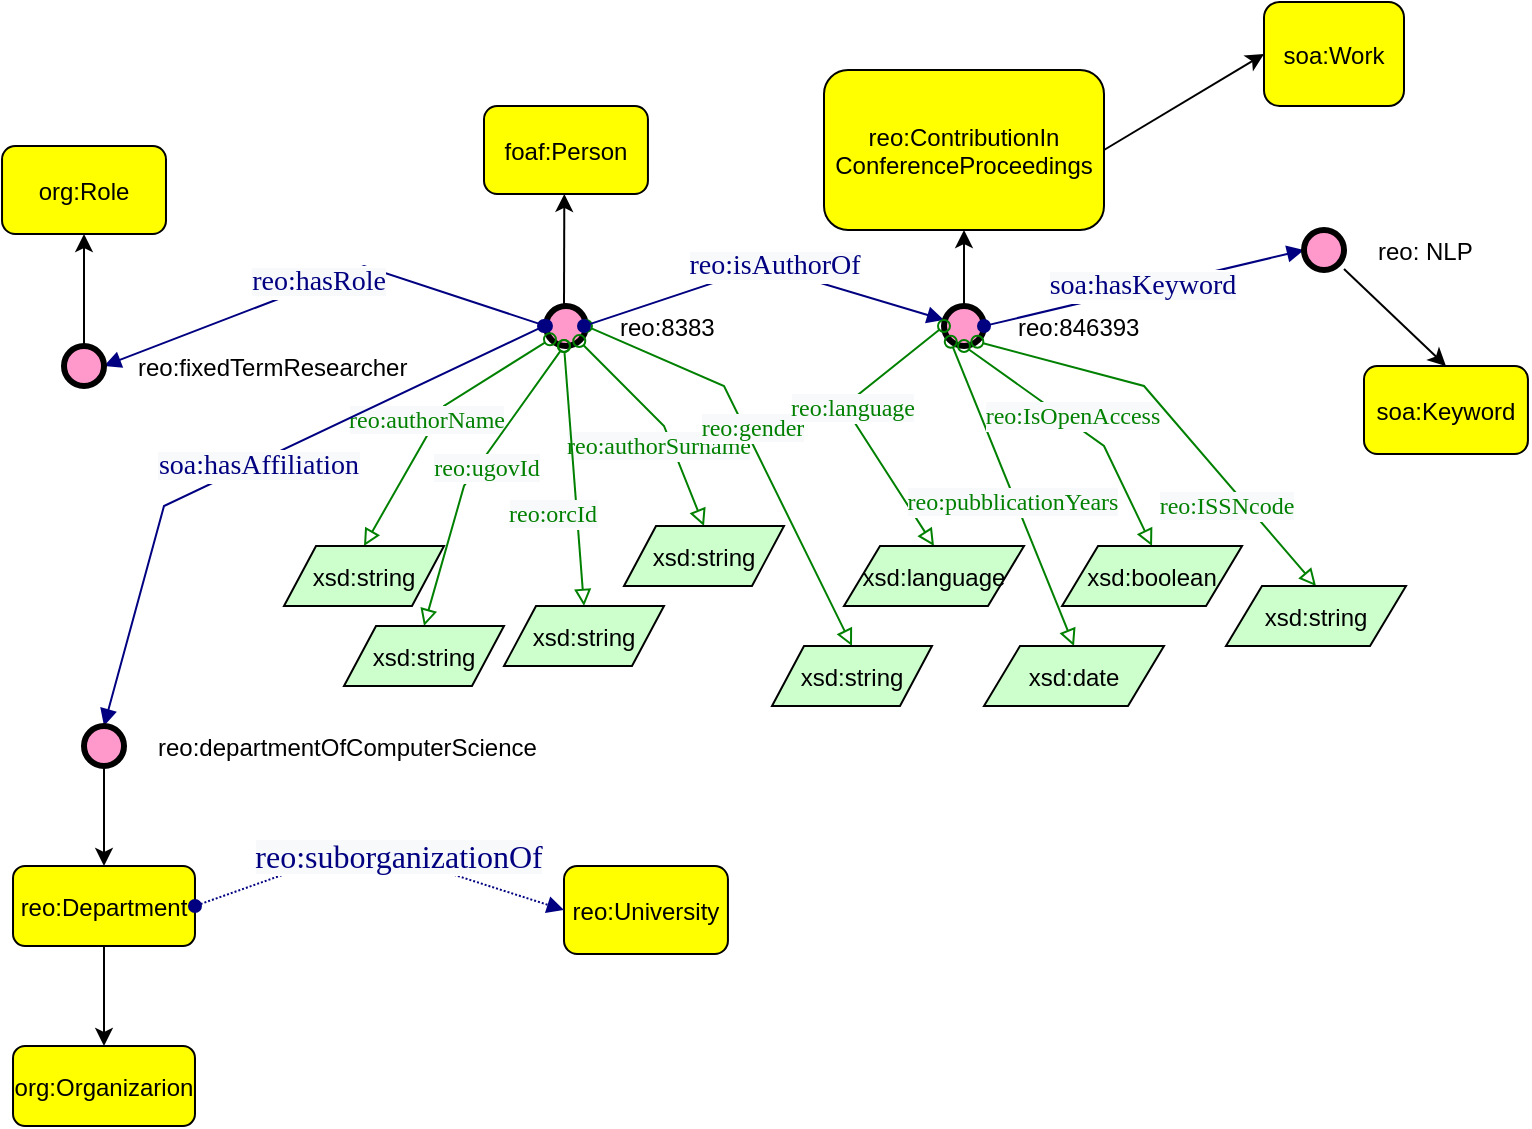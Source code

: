<mxfile version="26.0.10">
  <diagram name="Pagina-1" id="R0pNpdGgHFLlWMXmaqKI">
    <mxGraphModel dx="1411" dy="719" grid="1" gridSize="10" guides="1" tooltips="1" connect="1" arrows="1" fold="1" page="1" pageScale="1" pageWidth="827" pageHeight="1169" math="0" shadow="0">
      <root>
        <mxCell id="0" />
        <mxCell id="1" parent="0" />
        <mxCell id="UHRE2pIOQLO8Wr4As4jo-5" value="" style="group" vertex="1" connectable="0" parent="1">
          <mxGeometry x="270" y="80" width="81.968" height="120" as="geometry" />
        </mxCell>
        <mxCell id="UHRE2pIOQLO8Wr4As4jo-1" value="foaf:Person" style="graphMlID=n4;shape=rect;rounded=1;arcsize=30;fillColor=#ffff00;strokeColor=#000000;strokeWidth=1.0" vertex="1" parent="UHRE2pIOQLO8Wr4As4jo-5">
          <mxGeometry width="81.968" height="44" as="geometry" />
        </mxCell>
        <mxCell id="UHRE2pIOQLO8Wr4As4jo-2" value="reo:8383" style="graphMlID=n9;shape=ellipse;fillColor=#ff99cc;strokeColor=#000000;strokeWidth=3.0;verticalAlign=middle;labelPosition=right;verticalLabelPosition=middle;align=left;spacingRight=1;spacing=17;" vertex="1" parent="UHRE2pIOQLO8Wr4As4jo-5">
          <mxGeometry x="30.98" y="100" width="20" height="20" as="geometry" />
        </mxCell>
        <mxCell id="UHRE2pIOQLO8Wr4As4jo-3" value="" style="endArrow=classic;html=1;textDirection=ltr;rounded=0;entryX=0.49;entryY=0.999;entryDx=0;entryDy=0;entryPerimeter=0;" edge="1" parent="UHRE2pIOQLO8Wr4As4jo-5" target="UHRE2pIOQLO8Wr4As4jo-1">
          <mxGeometry width="50" height="50" relative="1" as="geometry">
            <mxPoint x="40" y="100" as="sourcePoint" />
            <mxPoint x="357.95" y="200" as="targetPoint" />
          </mxGeometry>
        </mxCell>
        <mxCell id="UHRE2pIOQLO8Wr4As4jo-6" value="" style="graphMlID=e0;rounded=0;endArrow=block;strokeColor=#000080;strokeWidth=1.0;startArrow=oval;startFill=1;endFill=1;exitX=0;exitY=0.5;exitDx=0;exitDy=0;entryX=1;entryY=0.5;entryDx=0;entryDy=0;" edge="1" parent="1" source="UHRE2pIOQLO8Wr4As4jo-2" target="UHRE2pIOQLO8Wr4As4jo-10">
          <mxGeometry relative="1" as="geometry">
            <mxPoint x="160" y="150.082" as="sourcePoint" />
            <mxPoint x="160" y="160" as="targetPoint" />
            <Array as="points">
              <mxPoint x="210" y="160" />
            </Array>
          </mxGeometry>
        </mxCell>
        <mxCell id="UHRE2pIOQLO8Wr4As4jo-7" value="&lt;span style=&quot;color: rgb(0, 0, 128); font-family: dialog; background-color: rgb(248, 249, 250);&quot;&gt;&lt;font style=&quot;font-size: 14px;&quot;&gt;reo:hasRole&lt;/font&gt;&lt;/span&gt;" style="text;html=1;align=center;verticalAlign=middle;resizable=0;points=[];labelBackgroundColor=#ffffff;" vertex="1" connectable="0" parent="UHRE2pIOQLO8Wr4As4jo-6">
          <mxGeometry x="-0.017" y="2" relative="1" as="geometry">
            <mxPoint x="-6" y="-1" as="offset" />
          </mxGeometry>
        </mxCell>
        <mxCell id="UHRE2pIOQLO8Wr4As4jo-10" value="reo:fixedTermResearcher" style="graphMlID=n9;shape=ellipse;fillColor=#ff99cc;strokeColor=#000000;strokeWidth=3.0;verticalAlign=middle;labelPosition=right;verticalLabelPosition=middle;align=left;spacingRight=1;spacing=17;" vertex="1" parent="1">
          <mxGeometry x="60" y="200" width="20" height="20" as="geometry" />
        </mxCell>
        <mxCell id="UHRE2pIOQLO8Wr4As4jo-11" value="org:Role" style="graphMlID=n4;shape=rect;rounded=1;arcsize=30;fillColor=#ffff00;strokeColor=#000000;strokeWidth=1.0" vertex="1" parent="1">
          <mxGeometry x="29.02" y="100" width="81.968" height="44" as="geometry" />
        </mxCell>
        <mxCell id="UHRE2pIOQLO8Wr4As4jo-12" value="" style="endArrow=classic;html=1;textDirection=ltr;rounded=0;exitX=0.5;exitY=0;exitDx=0;exitDy=0;entryX=0.5;entryY=1;entryDx=0;entryDy=0;" edge="1" parent="1" source="UHRE2pIOQLO8Wr4As4jo-10" target="UHRE2pIOQLO8Wr4As4jo-11">
          <mxGeometry width="50" height="50" relative="1" as="geometry">
            <mxPoint x="300" y="130" as="sourcePoint" />
            <mxPoint x="447.95" y="130" as="targetPoint" />
          </mxGeometry>
        </mxCell>
        <mxCell id="UHRE2pIOQLO8Wr4As4jo-20" value="" style="graphMlID=e2;rounded=0;endArrow=block;strokeColor=#008000;strokeWidth=1.0;startArrow=oval;startFill=0;endFill=0;exitX=0.833;exitY=0.877;exitDx=0;exitDy=0;exitPerimeter=0;entryX=0.5;entryY=0;entryDx=0;entryDy=0;" edge="1" parent="1" source="UHRE2pIOQLO8Wr4As4jo-2" target="UHRE2pIOQLO8Wr4As4jo-33">
          <mxGeometry relative="1" as="geometry">
            <mxPoint x="310" y="200" as="sourcePoint" />
            <mxPoint x="390" y="300" as="targetPoint" />
            <Array as="points">
              <mxPoint x="360" y="240" />
            </Array>
          </mxGeometry>
        </mxCell>
        <mxCell id="UHRE2pIOQLO8Wr4As4jo-21" value="&lt;span style=&quot;color: rgb(0, 128, 0); font-family: dialog; background-color: rgb(248, 249, 250);&quot;&gt;&lt;font style=&quot;font-size: 12px;&quot;&gt;reo:authorSurname&lt;/font&gt;&lt;/span&gt;" style="text;html=1;align=center;verticalAlign=middle;resizable=0;points=[];labelBackgroundColor=#ffffff;" vertex="1" connectable="0" parent="UHRE2pIOQLO8Wr4As4jo-20">
          <mxGeometry x="-0.09" y="3" relative="1" as="geometry">
            <mxPoint y="18" as="offset" />
          </mxGeometry>
        </mxCell>
        <mxCell id="UHRE2pIOQLO8Wr4As4jo-22" value="" style="graphMlID=e2;rounded=0;endArrow=block;strokeColor=#008000;strokeWidth=1.0;startArrow=oval;startFill=0;endFill=0;exitX=1;exitY=0.5;exitDx=0;exitDy=0;entryX=0.5;entryY=0;entryDx=0;entryDy=0;" edge="1" parent="1" source="UHRE2pIOQLO8Wr4As4jo-2" target="UHRE2pIOQLO8Wr4As4jo-34">
          <mxGeometry relative="1" as="geometry">
            <mxPoint x="250" y="130" as="sourcePoint" />
            <mxPoint x="430" y="290" as="targetPoint" />
            <Array as="points">
              <mxPoint x="390" y="220" />
            </Array>
          </mxGeometry>
        </mxCell>
        <mxCell id="UHRE2pIOQLO8Wr4As4jo-23" value="&lt;span style=&quot;color: rgb(0, 128, 0); font-family: dialog; background-color: rgb(248, 249, 250);&quot;&gt;&lt;font style=&quot;font-size: 12px;&quot;&gt;reo:gender&lt;/font&gt;&lt;/span&gt;" style="text;html=1;align=center;verticalAlign=middle;resizable=0;points=[];labelBackgroundColor=#ffffff;" vertex="1" connectable="0" parent="UHRE2pIOQLO8Wr4As4jo-22">
          <mxGeometry x="-0.09" y="3" relative="1" as="geometry">
            <mxPoint as="offset" />
          </mxGeometry>
        </mxCell>
        <mxCell id="UHRE2pIOQLO8Wr4As4jo-18" value="" style="graphMlID=e2;rounded=0;endArrow=block;strokeColor=#008000;strokeWidth=1.0;startArrow=oval;startFill=0;endFill=0;exitX=0.1;exitY=0.834;exitDx=0;exitDy=0;exitPerimeter=0;entryX=0.5;entryY=0;entryDx=0;entryDy=0;" edge="1" parent="1" source="UHRE2pIOQLO8Wr4As4jo-2" target="UHRE2pIOQLO8Wr4As4jo-30">
          <mxGeometry relative="1" as="geometry">
            <mxPoint x="308.26" y="200" as="sourcePoint" />
            <mxPoint x="220" y="280" as="targetPoint" />
            <Array as="points">
              <mxPoint x="250" y="230" />
            </Array>
          </mxGeometry>
        </mxCell>
        <mxCell id="UHRE2pIOQLO8Wr4As4jo-19" value="&lt;span style=&quot;color: rgb(0, 128, 0); font-family: dialog; background-color: rgb(248, 249, 250);&quot;&gt;&lt;font style=&quot;font-size: 12px;&quot;&gt;reo:authorName&lt;/font&gt;&lt;/span&gt;" style="text;html=1;align=center;verticalAlign=middle;resizable=0;points=[];labelBackgroundColor=#ffffff;" vertex="1" connectable="0" parent="UHRE2pIOQLO8Wr4As4jo-18">
          <mxGeometry x="-0.09" y="3" relative="1" as="geometry">
            <mxPoint x="-11" y="3" as="offset" />
          </mxGeometry>
        </mxCell>
        <mxCell id="UHRE2pIOQLO8Wr4As4jo-24" value="" style="graphMlID=e2;rounded=0;endArrow=block;strokeColor=#008000;strokeWidth=1.0;startArrow=oval;startFill=0;endFill=0;entryX=0.5;entryY=0;entryDx=0;entryDy=0;" edge="1" parent="1" target="UHRE2pIOQLO8Wr4As4jo-32">
          <mxGeometry relative="1" as="geometry">
            <mxPoint x="310" y="200" as="sourcePoint" />
            <mxPoint x="310" y="330" as="targetPoint" />
          </mxGeometry>
        </mxCell>
        <mxCell id="UHRE2pIOQLO8Wr4As4jo-25" value="&lt;span style=&quot;color: rgb(0, 128, 0); font-family: dialog; background-color: rgb(248, 249, 250);&quot;&gt;&lt;font style=&quot;font-size: 12px;&quot;&gt;reo:orcId&lt;/font&gt;&lt;/span&gt;" style="text;html=1;align=center;verticalAlign=middle;resizable=0;points=[];labelBackgroundColor=#ffffff;" vertex="1" connectable="0" parent="UHRE2pIOQLO8Wr4As4jo-24">
          <mxGeometry x="-0.09" y="3" relative="1" as="geometry">
            <mxPoint x="-14" y="25" as="offset" />
          </mxGeometry>
        </mxCell>
        <mxCell id="UHRE2pIOQLO8Wr4As4jo-26" value="" style="graphMlID=e2;rounded=0;endArrow=block;strokeColor=#008000;strokeWidth=1.0;startArrow=oval;startFill=0;endFill=0;entryX=0.5;entryY=0;entryDx=0;entryDy=0;" edge="1" parent="1" target="UHRE2pIOQLO8Wr4As4jo-31">
          <mxGeometry relative="1" as="geometry">
            <mxPoint x="310" y="200" as="sourcePoint" />
            <mxPoint x="250" y="330" as="targetPoint" />
            <Array as="points">
              <mxPoint x="260" y="270" />
            </Array>
          </mxGeometry>
        </mxCell>
        <mxCell id="UHRE2pIOQLO8Wr4As4jo-27" value="&lt;span style=&quot;color: rgb(0, 128, 0); font-family: dialog; background-color: rgb(248, 249, 250);&quot;&gt;&lt;font style=&quot;font-size: 12px;&quot;&gt;reo:ugovId&lt;/font&gt;&lt;/span&gt;" style="text;html=1;align=center;verticalAlign=middle;resizable=0;points=[];labelBackgroundColor=#ffffff;" vertex="1" connectable="0" parent="UHRE2pIOQLO8Wr4As4jo-26">
          <mxGeometry x="-0.09" y="3" relative="1" as="geometry">
            <mxPoint as="offset" />
          </mxGeometry>
        </mxCell>
        <mxCell id="UHRE2pIOQLO8Wr4As4jo-30" value="xsd:string" style="graphMlID=n6;shape=parallelogram;fillColor=#ccffcc;strokeColor=#000000;strokeWidth=1.0" vertex="1" parent="1">
          <mxGeometry x="170" y="300" width="80" height="30" as="geometry" />
        </mxCell>
        <mxCell id="UHRE2pIOQLO8Wr4As4jo-31" value="xsd:string" style="graphMlID=n6;shape=parallelogram;fillColor=#ccffcc;strokeColor=#000000;strokeWidth=1.0" vertex="1" parent="1">
          <mxGeometry x="200" y="340" width="80" height="30" as="geometry" />
        </mxCell>
        <mxCell id="UHRE2pIOQLO8Wr4As4jo-32" value="xsd:string" style="graphMlID=n6;shape=parallelogram;fillColor=#ccffcc;strokeColor=#000000;strokeWidth=1.0" vertex="1" parent="1">
          <mxGeometry x="280" y="330" width="80" height="30" as="geometry" />
        </mxCell>
        <mxCell id="UHRE2pIOQLO8Wr4As4jo-33" value="xsd:string" style="graphMlID=n6;shape=parallelogram;fillColor=#ccffcc;strokeColor=#000000;strokeWidth=1.0" vertex="1" parent="1">
          <mxGeometry x="340" y="290" width="80" height="30" as="geometry" />
        </mxCell>
        <mxCell id="UHRE2pIOQLO8Wr4As4jo-34" value="xsd:string" style="graphMlID=n6;shape=parallelogram;fillColor=#ccffcc;strokeColor=#000000;strokeWidth=1.0" vertex="1" parent="1">
          <mxGeometry x="414" y="350" width="80" height="30" as="geometry" />
        </mxCell>
        <mxCell id="UHRE2pIOQLO8Wr4As4jo-35" value="" style="graphMlID=e0;rounded=0;endArrow=block;strokeColor=#000080;strokeWidth=1.0;startArrow=oval;startFill=1;endFill=1" edge="1" parent="1" target="UHRE2pIOQLO8Wr4As4jo-37">
          <mxGeometry relative="1" as="geometry">
            <mxPoint x="320" y="190" as="sourcePoint" />
            <mxPoint x="510" y="150" as="targetPoint" />
            <Array as="points">
              <mxPoint x="410" y="160" />
            </Array>
          </mxGeometry>
        </mxCell>
        <mxCell id="UHRE2pIOQLO8Wr4As4jo-36" value="&lt;span style=&quot;color: rgb(0, 0, 128); font-family: dialog; background-color: rgb(248, 249, 250);&quot;&gt;&lt;font style=&quot;font-size: 14px;&quot;&gt;reo:isAuthorOf&lt;/font&gt;&lt;/span&gt;" style="text;html=1;align=center;verticalAlign=middle;resizable=0;points=[];labelBackgroundColor=#ffffff;" vertex="1" connectable="0" parent="UHRE2pIOQLO8Wr4As4jo-35">
          <mxGeometry x="-0.017" y="2" relative="1" as="geometry">
            <mxPoint x="7" y="1" as="offset" />
          </mxGeometry>
        </mxCell>
        <mxCell id="UHRE2pIOQLO8Wr4As4jo-37" value="reo:846393" style="graphMlID=n9;shape=ellipse;fillColor=#ff99cc;strokeColor=#000000;strokeWidth=3.0;verticalAlign=middle;labelPosition=right;verticalLabelPosition=middle;align=left;spacingRight=1;spacing=17;" vertex="1" parent="1">
          <mxGeometry x="500" y="180" width="20" height="20" as="geometry" />
        </mxCell>
        <mxCell id="UHRE2pIOQLO8Wr4As4jo-38" value="" style="endArrow=classic;html=1;textDirection=ltr;rounded=0;exitX=0.5;exitY=0;exitDx=0;exitDy=0;entryX=0.5;entryY=1;entryDx=0;entryDy=0;" edge="1" parent="1" source="UHRE2pIOQLO8Wr4As4jo-37" target="UHRE2pIOQLO8Wr4As4jo-43">
          <mxGeometry width="50" height="50" relative="1" as="geometry">
            <mxPoint x="320" y="190" as="sourcePoint" />
            <mxPoint x="510" y="110" as="targetPoint" />
          </mxGeometry>
        </mxCell>
        <mxCell id="UHRE2pIOQLO8Wr4As4jo-46" value="" style="rounded=0;orthogonalLoop=1;jettySize=auto;html=1;exitX=1;exitY=0.5;exitDx=0;exitDy=0;entryX=0;entryY=0.5;entryDx=0;entryDy=0;" edge="1" parent="1" source="UHRE2pIOQLO8Wr4As4jo-43" target="UHRE2pIOQLO8Wr4As4jo-45">
          <mxGeometry relative="1" as="geometry" />
        </mxCell>
        <mxCell id="UHRE2pIOQLO8Wr4As4jo-43" value="reo:ContributionIn&#xa;ConferenceProceedings" style="graphMlID=n4;shape=rect;rounded=1;arcsize=30;fillColor=#ffff00;strokeColor=#000000;strokeWidth=1.0" vertex="1" parent="1">
          <mxGeometry x="440" y="62" width="140" height="80" as="geometry" />
        </mxCell>
        <mxCell id="UHRE2pIOQLO8Wr4As4jo-45" value="soa:Work" style="graphMlID=n4;shape=rect;rounded=1;arcsize=30;fillColor=#ffff00;strokeColor=#000000;strokeWidth=1.0" vertex="1" parent="1">
          <mxGeometry x="660" y="28" width="70" height="52" as="geometry" />
        </mxCell>
        <mxCell id="UHRE2pIOQLO8Wr4As4jo-48" value="" style="graphMlID=e2;rounded=0;endArrow=block;strokeColor=#008000;strokeWidth=1.0;startArrow=oval;startFill=0;endFill=0;exitX=0;exitY=0.5;exitDx=0;exitDy=0;entryX=0.5;entryY=0;entryDx=0;entryDy=0;" edge="1" parent="1" source="UHRE2pIOQLO8Wr4As4jo-37" target="UHRE2pIOQLO8Wr4As4jo-67">
          <mxGeometry relative="1" as="geometry">
            <mxPoint x="490" y="190" as="sourcePoint" />
            <mxPoint x="533.047" y="360" as="targetPoint" />
            <Array as="points">
              <mxPoint x="450" y="230" />
            </Array>
          </mxGeometry>
        </mxCell>
        <mxCell id="UHRE2pIOQLO8Wr4As4jo-49" value="&lt;span style=&quot;color: rgb(0, 128, 0); font-family: dialog; background-color: rgb(248, 249, 250);&quot;&gt;&lt;font style=&quot;font-size: 12px;&quot;&gt;reo:language&lt;/font&gt;&lt;/span&gt;" style="text;html=1;align=center;verticalAlign=middle;resizable=0;points=[];labelBackgroundColor=#ffffff;" vertex="1" connectable="0" parent="UHRE2pIOQLO8Wr4As4jo-48">
          <mxGeometry x="-0.09" y="3" relative="1" as="geometry">
            <mxPoint as="offset" />
          </mxGeometry>
        </mxCell>
        <mxCell id="UHRE2pIOQLO8Wr4As4jo-50" value="" style="graphMlID=e2;rounded=0;endArrow=block;strokeColor=#008000;strokeWidth=1.0;startArrow=oval;startFill=0;endFill=0;exitX=0.169;exitY=0.895;exitDx=0;exitDy=0;exitPerimeter=0;entryX=0.5;entryY=0;entryDx=0;entryDy=0;" edge="1" parent="1" source="UHRE2pIOQLO8Wr4As4jo-37" target="UHRE2pIOQLO8Wr4As4jo-68">
          <mxGeometry relative="1" as="geometry">
            <mxPoint x="520" y="220" as="sourcePoint" />
            <mxPoint x="560" y="340" as="targetPoint" />
          </mxGeometry>
        </mxCell>
        <mxCell id="UHRE2pIOQLO8Wr4As4jo-51" value="&lt;span style=&quot;color: rgb(0, 128, 0); font-family: dialog; background-color: rgb(248, 249, 250);&quot;&gt;&lt;font style=&quot;font-size: 12px;&quot;&gt;reo:pubblicationYears&lt;/font&gt;&lt;/span&gt;" style="text;html=1;align=center;verticalAlign=middle;resizable=0;points=[];labelBackgroundColor=#ffffff;" vertex="1" connectable="0" parent="UHRE2pIOQLO8Wr4As4jo-50">
          <mxGeometry x="-0.09" y="3" relative="1" as="geometry">
            <mxPoint y="12" as="offset" />
          </mxGeometry>
        </mxCell>
        <mxCell id="UHRE2pIOQLO8Wr4As4jo-52" value="" style="graphMlID=e2;rounded=0;endArrow=block;strokeColor=#008000;strokeWidth=1.0;startArrow=oval;startFill=0;endFill=0;exitX=0.5;exitY=1;exitDx=0;exitDy=0;entryX=0.5;entryY=0;entryDx=0;entryDy=0;" edge="1" parent="1" source="UHRE2pIOQLO8Wr4As4jo-37" target="UHRE2pIOQLO8Wr4As4jo-69">
          <mxGeometry relative="1" as="geometry">
            <mxPoint x="470" y="220" as="sourcePoint" />
            <mxPoint x="600" y="320" as="targetPoint" />
            <Array as="points">
              <mxPoint x="580" y="250" />
            </Array>
          </mxGeometry>
        </mxCell>
        <mxCell id="UHRE2pIOQLO8Wr4As4jo-53" value="&lt;span style=&quot;color: rgb(0, 128, 0); font-family: dialog; background-color: rgb(248, 249, 250);&quot;&gt;&lt;font style=&quot;font-size: 12px;&quot;&gt;reo:IsOpenAccess&lt;/font&gt;&lt;/span&gt;" style="text;html=1;align=center;verticalAlign=middle;resizable=0;points=[];labelBackgroundColor=#ffffff;" vertex="1" connectable="0" parent="UHRE2pIOQLO8Wr4As4jo-52">
          <mxGeometry x="-0.09" y="3" relative="1" as="geometry">
            <mxPoint as="offset" />
          </mxGeometry>
        </mxCell>
        <mxCell id="UHRE2pIOQLO8Wr4As4jo-54" value="" style="graphMlID=e2;rounded=0;endArrow=block;strokeColor=#008000;strokeWidth=1.0;startArrow=oval;startFill=0;endFill=0;exitX=0.834;exitY=0.892;exitDx=0;exitDy=0;exitPerimeter=0;entryX=0.5;entryY=0;entryDx=0;entryDy=0;" edge="1" parent="1" source="UHRE2pIOQLO8Wr4As4jo-37" target="UHRE2pIOQLO8Wr4As4jo-70">
          <mxGeometry relative="1" as="geometry">
            <mxPoint x="520" y="210" as="sourcePoint" />
            <mxPoint x="670" y="310" as="targetPoint" />
            <Array as="points">
              <mxPoint x="600" y="220" />
            </Array>
          </mxGeometry>
        </mxCell>
        <mxCell id="UHRE2pIOQLO8Wr4As4jo-55" value="&lt;span style=&quot;color: rgb(0, 128, 0); font-family: dialog; background-color: rgb(248, 249, 250);&quot;&gt;&lt;font style=&quot;font-size: 12px;&quot;&gt;reo:ISSNcode&lt;/font&gt;&lt;/span&gt;" style="text;html=1;align=center;verticalAlign=middle;resizable=0;points=[];labelBackgroundColor=#ffffff;" vertex="1" connectable="0" parent="UHRE2pIOQLO8Wr4As4jo-54">
          <mxGeometry x="-0.09" y="3" relative="1" as="geometry">
            <mxPoint x="30" y="52" as="offset" />
          </mxGeometry>
        </mxCell>
        <mxCell id="UHRE2pIOQLO8Wr4As4jo-61" value="" style="graphMlID=e0;rounded=0;endArrow=block;strokeColor=#000080;strokeWidth=1.0;startArrow=oval;startFill=1;endFill=1;exitX=1;exitY=0.5;exitDx=0;exitDy=0;entryX=0;entryY=0.5;entryDx=0;entryDy=0;" edge="1" parent="1" source="UHRE2pIOQLO8Wr4As4jo-37" target="UHRE2pIOQLO8Wr4As4jo-60">
          <mxGeometry relative="1" as="geometry">
            <mxPoint x="520" y="190" as="sourcePoint" />
            <mxPoint x="680" y="150" as="targetPoint" />
            <Array as="points" />
          </mxGeometry>
        </mxCell>
        <mxCell id="UHRE2pIOQLO8Wr4As4jo-62" value="&lt;span style=&quot;color: rgb(0, 0, 128); font-family: dialog; background-color: rgb(248, 249, 250);&quot;&gt;&lt;font style=&quot;font-size: 14px;&quot;&gt;soa:hasKeyword&lt;/font&gt;&lt;/span&gt;" style="text;html=1;align=center;verticalAlign=middle;resizable=0;points=[];labelBackgroundColor=#ffffff;" vertex="1" connectable="0" parent="UHRE2pIOQLO8Wr4As4jo-61">
          <mxGeometry x="-0.017" y="2" relative="1" as="geometry">
            <mxPoint as="offset" />
          </mxGeometry>
        </mxCell>
        <mxCell id="UHRE2pIOQLO8Wr4As4jo-64" value="" style="rounded=0;orthogonalLoop=1;jettySize=auto;html=1;entryX=0.5;entryY=0;entryDx=0;entryDy=0;" edge="1" parent="1" source="UHRE2pIOQLO8Wr4As4jo-60" target="UHRE2pIOQLO8Wr4As4jo-65">
          <mxGeometry relative="1" as="geometry">
            <mxPoint x="690" y="200" as="targetPoint" />
          </mxGeometry>
        </mxCell>
        <mxCell id="UHRE2pIOQLO8Wr4As4jo-60" value="reo: NLP" style="graphMlID=n9;shape=ellipse;fillColor=#ff99cc;strokeColor=#000000;strokeWidth=3.0;verticalAlign=middle;labelPosition=right;verticalLabelPosition=middle;align=left;spacingRight=1;spacing=17;" vertex="1" parent="1">
          <mxGeometry x="680" y="142" width="20" height="20" as="geometry" />
        </mxCell>
        <mxCell id="UHRE2pIOQLO8Wr4As4jo-65" value="soa:Keyword" style="graphMlID=n4;shape=rect;rounded=1;arcsize=30;fillColor=#ffff00;strokeColor=#000000;strokeWidth=1.0" vertex="1" parent="1">
          <mxGeometry x="710" y="210" width="81.968" height="44" as="geometry" />
        </mxCell>
        <mxCell id="UHRE2pIOQLO8Wr4As4jo-67" value="xsd:language" style="graphMlID=n6;shape=parallelogram;fillColor=#ccffcc;strokeColor=#000000;strokeWidth=1.0" vertex="1" parent="1">
          <mxGeometry x="450" y="300" width="90" height="30" as="geometry" />
        </mxCell>
        <mxCell id="UHRE2pIOQLO8Wr4As4jo-68" value="xsd:date" style="graphMlID=n6;shape=parallelogram;fillColor=#ccffcc;strokeColor=#000000;strokeWidth=1.0" vertex="1" parent="1">
          <mxGeometry x="520" y="350" width="90" height="30" as="geometry" />
        </mxCell>
        <mxCell id="UHRE2pIOQLO8Wr4As4jo-69" value="xsd:boolean" style="graphMlID=n6;shape=parallelogram;fillColor=#ccffcc;strokeColor=#000000;strokeWidth=1.0" vertex="1" parent="1">
          <mxGeometry x="559.02" y="300" width="90" height="30" as="geometry" />
        </mxCell>
        <mxCell id="UHRE2pIOQLO8Wr4As4jo-70" value="xsd:string" style="graphMlID=n6;shape=parallelogram;fillColor=#ccffcc;strokeColor=#000000;strokeWidth=1.0" vertex="1" parent="1">
          <mxGeometry x="641" y="320" width="90" height="30" as="geometry" />
        </mxCell>
        <mxCell id="UHRE2pIOQLO8Wr4As4jo-71" value="" style="graphMlID=e0;rounded=0;endArrow=block;strokeColor=#000080;strokeWidth=1.0;startArrow=oval;startFill=1;endFill=1;entryX=0.5;entryY=0;entryDx=0;entryDy=0;" edge="1" parent="1" target="UHRE2pIOQLO8Wr4As4jo-73">
          <mxGeometry relative="1" as="geometry">
            <mxPoint x="300" y="190" as="sourcePoint" />
            <mxPoint x="90" y="370" as="targetPoint" />
            <Array as="points">
              <mxPoint x="110" y="280" />
            </Array>
          </mxGeometry>
        </mxCell>
        <mxCell id="UHRE2pIOQLO8Wr4As4jo-72" value="&lt;span style=&quot;color: rgb(0, 0, 128); font-family: dialog; background-color: rgb(248, 249, 250);&quot;&gt;&lt;font style=&quot;font-size: 14px;&quot;&gt;soa:hasAffiliation&lt;/font&gt;&lt;/span&gt;" style="text;html=1;align=center;verticalAlign=middle;resizable=0;points=[];labelBackgroundColor=#ffffff;" vertex="1" connectable="0" parent="UHRE2pIOQLO8Wr4As4jo-71">
          <mxGeometry x="-0.017" y="2" relative="1" as="geometry">
            <mxPoint as="offset" />
          </mxGeometry>
        </mxCell>
        <mxCell id="UHRE2pIOQLO8Wr4As4jo-73" value="reo:departmentOfComputerScience" style="graphMlID=n9;shape=ellipse;fillColor=#ff99cc;strokeColor=#000000;strokeWidth=3.0;verticalAlign=middle;labelPosition=right;verticalLabelPosition=middle;align=left;spacingRight=1;spacing=17;" vertex="1" parent="1">
          <mxGeometry x="70" y="390" width="20" height="20" as="geometry" />
        </mxCell>
        <mxCell id="UHRE2pIOQLO8Wr4As4jo-74" value="" style="endArrow=classic;html=1;textDirection=ltr;rounded=0;exitX=0.5;exitY=1;exitDx=0;exitDy=0;entryX=0.5;entryY=0;entryDx=0;entryDy=0;" edge="1" parent="1" source="UHRE2pIOQLO8Wr4As4jo-73" target="UHRE2pIOQLO8Wr4As4jo-75">
          <mxGeometry width="50" height="50" relative="1" as="geometry">
            <mxPoint x="80" y="210" as="sourcePoint" />
            <mxPoint x="80" y="460" as="targetPoint" />
          </mxGeometry>
        </mxCell>
        <mxCell id="UHRE2pIOQLO8Wr4As4jo-75" value="reo:Department" style="graphMlID=n4;shape=rect;rounded=1;arcsize=30;fillColor=#ffff00;strokeColor=#000000;strokeWidth=1.0" vertex="1" parent="1">
          <mxGeometry x="34.51" y="460" width="90.98" height="40" as="geometry" />
        </mxCell>
        <mxCell id="UHRE2pIOQLO8Wr4As4jo-76" value="" style="endArrow=classic;html=1;textDirection=ltr;rounded=0;exitX=0.5;exitY=1;exitDx=0;exitDy=0;" edge="1" parent="1" source="UHRE2pIOQLO8Wr4As4jo-75">
          <mxGeometry width="50" height="50" relative="1" as="geometry">
            <mxPoint x="90" y="420" as="sourcePoint" />
            <mxPoint x="80" y="550" as="targetPoint" />
            <Array as="points">
              <mxPoint x="80" y="540" />
            </Array>
          </mxGeometry>
        </mxCell>
        <mxCell id="UHRE2pIOQLO8Wr4As4jo-77" value="org:Organizarion" style="graphMlID=n4;shape=rect;rounded=1;arcsize=30;fillColor=#ffff00;strokeColor=#000000;strokeWidth=1.0" vertex="1" parent="1">
          <mxGeometry x="34.51" y="550" width="90.98" height="40" as="geometry" />
        </mxCell>
        <mxCell id="UHRE2pIOQLO8Wr4As4jo-80" value="reo:University" style="graphMlID=n4;shape=rect;rounded=1;arcsize=30;fillColor=#ffff00;strokeColor=#000000;strokeWidth=1.0" vertex="1" parent="1">
          <mxGeometry x="310" y="460" width="81.968" height="44" as="geometry" />
        </mxCell>
        <mxCell id="UHRE2pIOQLO8Wr4As4jo-81" value="" style="graphMlID=e5;rounded=0;endArrow=block;strokeColor=#000080;dashed=1;dashPattern=1 1;strokeWidth=1.0;startArrow=oval;startFill=1;endFill=1;exitX=1;exitY=0.5;exitDx=0;exitDy=0;entryX=0;entryY=0.5;entryDx=0;entryDy=0;" edge="1" parent="1" source="UHRE2pIOQLO8Wr4As4jo-75" target="UHRE2pIOQLO8Wr4As4jo-80">
          <mxGeometry relative="1" as="geometry">
            <mxPoint x="390" y="420" as="sourcePoint" />
            <mxPoint x="666" y="420" as="targetPoint" />
            <Array as="points">
              <mxPoint x="210" y="450" />
            </Array>
          </mxGeometry>
        </mxCell>
        <mxCell id="UHRE2pIOQLO8Wr4As4jo-82" value="&lt;span style=&quot;color: rgb(0, 0, 128); font-family: dialog; font-size: 16px; background-color: rgb(248, 249, 250);&quot;&gt;reo:suborganizationOf&lt;/span&gt;" style="text;html=1;align=center;verticalAlign=middle;resizable=0;points=[];labelBackgroundColor=#ffffff;" vertex="1" connectable="0" parent="UHRE2pIOQLO8Wr4As4jo-81">
          <mxGeometry x="-0.138" y="-3" relative="1" as="geometry">
            <mxPoint x="21" as="offset" />
          </mxGeometry>
        </mxCell>
      </root>
    </mxGraphModel>
  </diagram>
</mxfile>
